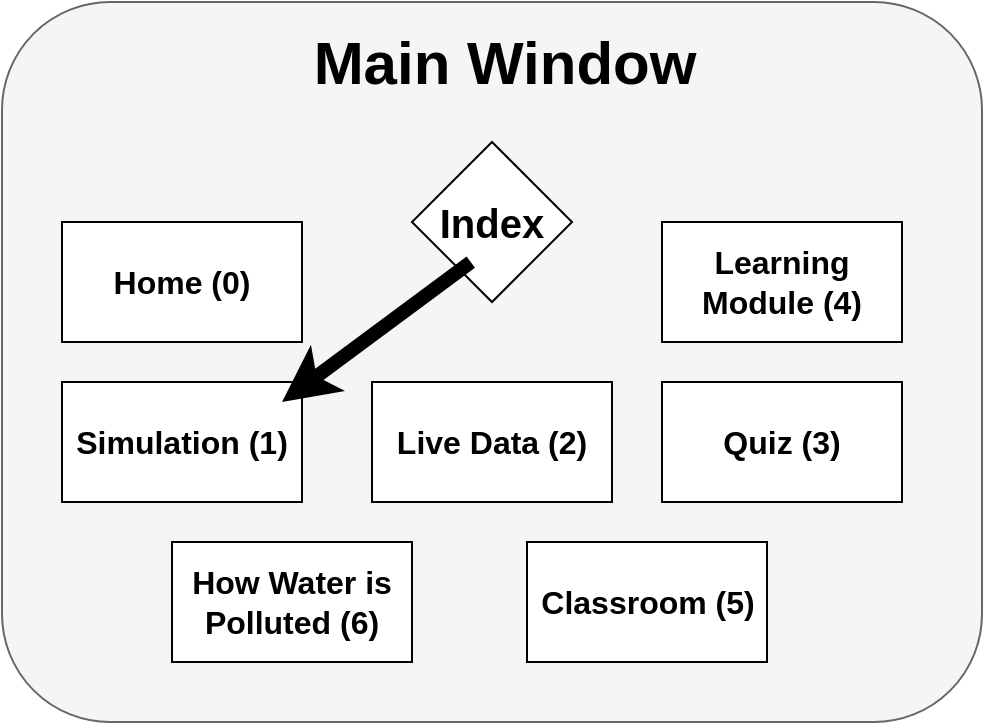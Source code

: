 <mxfile version="26.1.2">
  <diagram name="Page-1" id="MJzKE2q8FCVmi_Rd1i4r">
    <mxGraphModel dx="1042" dy="565" grid="1" gridSize="10" guides="1" tooltips="1" connect="1" arrows="1" fold="1" page="1" pageScale="1" pageWidth="850" pageHeight="1100" math="0" shadow="0">
      <root>
        <mxCell id="0" />
        <mxCell id="1" parent="0" />
        <mxCell id="R4LXcRkoxZxGAqNz7_yt-1" value="" style="rounded=1;whiteSpace=wrap;html=1;fillColor=#f5f5f5;fontColor=#333333;strokeColor=#666666;" vertex="1" parent="1">
          <mxGeometry x="210" y="50" width="490" height="360" as="geometry" />
        </mxCell>
        <mxCell id="R4LXcRkoxZxGAqNz7_yt-2" value="&lt;font style=&quot;font-size: 30px;&quot;&gt;&lt;b style=&quot;&quot;&gt;Main Window&lt;/b&gt;&lt;/font&gt;" style="text;html=1;align=center;verticalAlign=middle;whiteSpace=wrap;rounded=0;" vertex="1" parent="1">
          <mxGeometry x="330" y="50" width="262.5" height="60" as="geometry" />
        </mxCell>
        <mxCell id="R4LXcRkoxZxGAqNz7_yt-4" value="&lt;font style=&quot;font-size: 16px;&quot;&gt;&lt;b&gt;Home (0)&lt;/b&gt;&lt;/font&gt;" style="rounded=0;whiteSpace=wrap;html=1;" vertex="1" parent="1">
          <mxGeometry x="240" y="160" width="120" height="60" as="geometry" />
        </mxCell>
        <mxCell id="R4LXcRkoxZxGAqNz7_yt-5" value="&lt;font style=&quot;font-size: 16px;&quot;&gt;&lt;b&gt;Simulation (1)&lt;/b&gt;&lt;/font&gt;" style="rounded=0;whiteSpace=wrap;html=1;" vertex="1" parent="1">
          <mxGeometry x="240" y="240" width="120" height="60" as="geometry" />
        </mxCell>
        <mxCell id="R4LXcRkoxZxGAqNz7_yt-6" value="&lt;font style=&quot;font-size: 16px;&quot;&gt;&lt;b&gt;Learning Module (4)&lt;/b&gt;&lt;/font&gt;" style="rounded=0;whiteSpace=wrap;html=1;" vertex="1" parent="1">
          <mxGeometry x="540" y="160" width="120" height="60" as="geometry" />
        </mxCell>
        <mxCell id="R4LXcRkoxZxGAqNz7_yt-7" value="&lt;font style=&quot;font-size: 16px;&quot;&gt;&lt;b&gt;Live Data (2)&lt;/b&gt;&lt;/font&gt;" style="rounded=0;whiteSpace=wrap;html=1;" vertex="1" parent="1">
          <mxGeometry x="395" y="240" width="120" height="60" as="geometry" />
        </mxCell>
        <mxCell id="R4LXcRkoxZxGAqNz7_yt-8" value="&lt;font style=&quot;font-size: 16px;&quot;&gt;&lt;b&gt;Quiz (3)&lt;/b&gt;&lt;/font&gt;" style="rounded=0;whiteSpace=wrap;html=1;" vertex="1" parent="1">
          <mxGeometry x="540" y="240" width="120" height="60" as="geometry" />
        </mxCell>
        <mxCell id="R4LXcRkoxZxGAqNz7_yt-9" value="&lt;font style=&quot;font-size: 20px;&quot;&gt;&lt;b&gt;Index&lt;/b&gt;&lt;/font&gt;" style="rhombus;whiteSpace=wrap;html=1;" vertex="1" parent="1">
          <mxGeometry x="415" y="120" width="80" height="80" as="geometry" />
        </mxCell>
        <mxCell id="R4LXcRkoxZxGAqNz7_yt-10" value="&lt;span style=&quot;font-size: 16px;&quot;&gt;&lt;b&gt;Classroom (5)&lt;/b&gt;&lt;/span&gt;" style="rounded=0;whiteSpace=wrap;html=1;" vertex="1" parent="1">
          <mxGeometry x="472.5" y="320" width="120" height="60" as="geometry" />
        </mxCell>
        <mxCell id="R4LXcRkoxZxGAqNz7_yt-11" value="&lt;span style=&quot;font-size: 16px;&quot;&gt;&lt;b&gt;How Water is Polluted (6)&lt;/b&gt;&lt;/span&gt;" style="rounded=0;whiteSpace=wrap;html=1;" vertex="1" parent="1">
          <mxGeometry x="295" y="320" width="120" height="60" as="geometry" />
        </mxCell>
        <mxCell id="R4LXcRkoxZxGAqNz7_yt-12" value="" style="endArrow=classic;html=1;rounded=0;strokeWidth=7;" edge="1" parent="1">
          <mxGeometry width="50" height="50" relative="1" as="geometry">
            <mxPoint x="444.394" y="180.004" as="sourcePoint" />
            <mxPoint x="350" y="250" as="targetPoint" />
            <Array as="points" />
          </mxGeometry>
        </mxCell>
      </root>
    </mxGraphModel>
  </diagram>
</mxfile>
